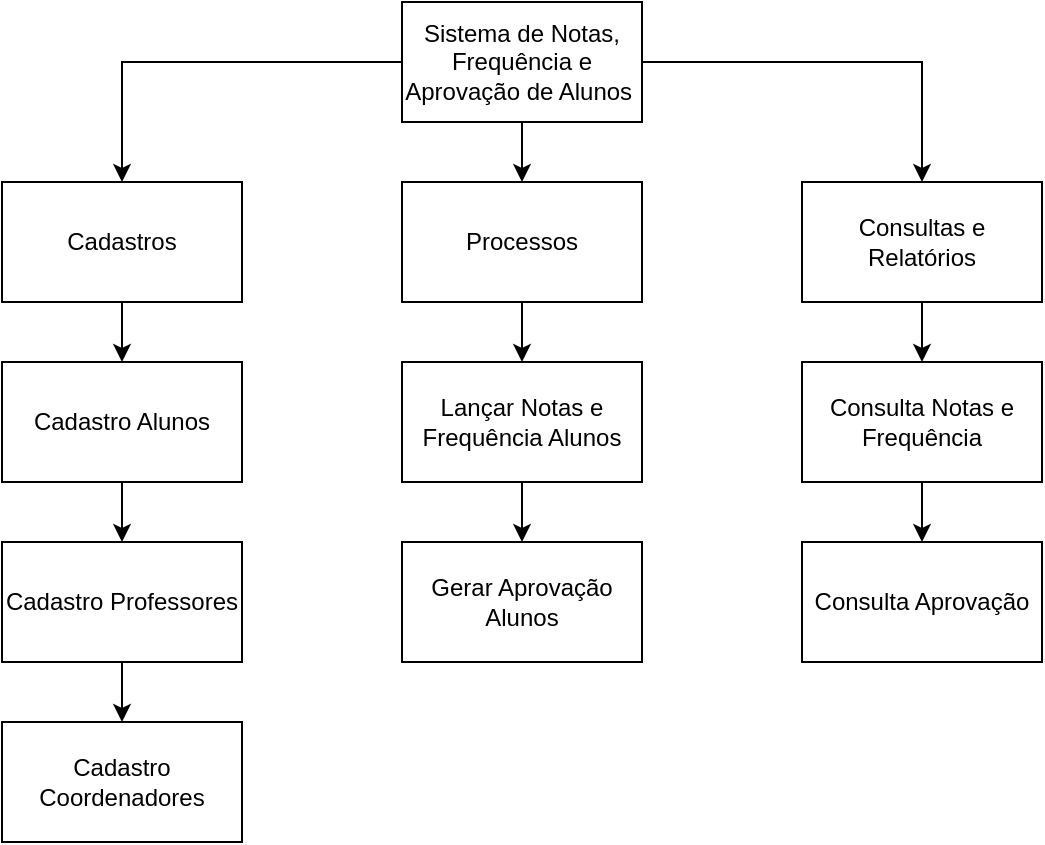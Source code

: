 <mxfile version="24.0.5" type="device">
  <diagram name="Página-1" id="ht4pN6YuI9fOPYq3oQZ5">
    <mxGraphModel dx="880" dy="478" grid="1" gridSize="10" guides="1" tooltips="1" connect="1" arrows="1" fold="1" page="1" pageScale="1" pageWidth="827" pageHeight="1169" math="0" shadow="0">
      <root>
        <mxCell id="0" />
        <mxCell id="1" parent="0" />
        <mxCell id="DJtcQFtfhysB5Z9zYfCu-11" style="edgeStyle=orthogonalEdgeStyle;rounded=0;orthogonalLoop=1;jettySize=auto;html=1;entryX=0.5;entryY=0;entryDx=0;entryDy=0;" edge="1" parent="1" source="DJtcQFtfhysB5Z9zYfCu-1" target="DJtcQFtfhysB5Z9zYfCu-6">
          <mxGeometry relative="1" as="geometry" />
        </mxCell>
        <mxCell id="DJtcQFtfhysB5Z9zYfCu-1" value="Cadastros" style="rounded=0;whiteSpace=wrap;html=1;" vertex="1" parent="1">
          <mxGeometry x="140" y="130" width="120" height="60" as="geometry" />
        </mxCell>
        <mxCell id="DJtcQFtfhysB5Z9zYfCu-12" style="edgeStyle=orthogonalEdgeStyle;rounded=0;orthogonalLoop=1;jettySize=auto;html=1;entryX=0.5;entryY=0;entryDx=0;entryDy=0;" edge="1" parent="1" source="DJtcQFtfhysB5Z9zYfCu-2" target="DJtcQFtfhysB5Z9zYfCu-4">
          <mxGeometry relative="1" as="geometry" />
        </mxCell>
        <mxCell id="DJtcQFtfhysB5Z9zYfCu-2" value="Processos" style="rounded=0;whiteSpace=wrap;html=1;" vertex="1" parent="1">
          <mxGeometry x="340" y="130" width="120" height="60" as="geometry" />
        </mxCell>
        <mxCell id="DJtcQFtfhysB5Z9zYfCu-8" style="edgeStyle=orthogonalEdgeStyle;rounded=0;orthogonalLoop=1;jettySize=auto;html=1;entryX=0.5;entryY=0;entryDx=0;entryDy=0;" edge="1" parent="1" source="DJtcQFtfhysB5Z9zYfCu-3" target="DJtcQFtfhysB5Z9zYfCu-2">
          <mxGeometry relative="1" as="geometry" />
        </mxCell>
        <mxCell id="DJtcQFtfhysB5Z9zYfCu-9" style="edgeStyle=orthogonalEdgeStyle;rounded=0;orthogonalLoop=1;jettySize=auto;html=1;entryX=0.5;entryY=0;entryDx=0;entryDy=0;" edge="1" parent="1" source="DJtcQFtfhysB5Z9zYfCu-3" target="DJtcQFtfhysB5Z9zYfCu-7">
          <mxGeometry relative="1" as="geometry" />
        </mxCell>
        <mxCell id="DJtcQFtfhysB5Z9zYfCu-10" style="edgeStyle=orthogonalEdgeStyle;rounded=0;orthogonalLoop=1;jettySize=auto;html=1;entryX=0.5;entryY=0;entryDx=0;entryDy=0;" edge="1" parent="1" source="DJtcQFtfhysB5Z9zYfCu-3" target="DJtcQFtfhysB5Z9zYfCu-1">
          <mxGeometry relative="1" as="geometry" />
        </mxCell>
        <mxCell id="DJtcQFtfhysB5Z9zYfCu-3" value="Sistema de Notas, Frequência e Aprovação de Alunos&amp;nbsp;" style="rounded=0;whiteSpace=wrap;html=1;" vertex="1" parent="1">
          <mxGeometry x="340" y="40" width="120" height="60" as="geometry" />
        </mxCell>
        <mxCell id="DJtcQFtfhysB5Z9zYfCu-16" style="edgeStyle=orthogonalEdgeStyle;rounded=0;orthogonalLoop=1;jettySize=auto;html=1;entryX=0.5;entryY=0;entryDx=0;entryDy=0;" edge="1" parent="1" source="DJtcQFtfhysB5Z9zYfCu-4" target="DJtcQFtfhysB5Z9zYfCu-14">
          <mxGeometry relative="1" as="geometry" />
        </mxCell>
        <mxCell id="DJtcQFtfhysB5Z9zYfCu-4" value="Lançar Notas e Frequência Alunos" style="rounded=0;whiteSpace=wrap;html=1;" vertex="1" parent="1">
          <mxGeometry x="340" y="220" width="120" height="60" as="geometry" />
        </mxCell>
        <mxCell id="DJtcQFtfhysB5Z9zYfCu-19" style="edgeStyle=orthogonalEdgeStyle;rounded=0;orthogonalLoop=1;jettySize=auto;html=1;entryX=0.5;entryY=0;entryDx=0;entryDy=0;" edge="1" parent="1" source="DJtcQFtfhysB5Z9zYfCu-5" target="DJtcQFtfhysB5Z9zYfCu-18">
          <mxGeometry relative="1" as="geometry" />
        </mxCell>
        <mxCell id="DJtcQFtfhysB5Z9zYfCu-5" value="Consulta Notas e Frequência" style="rounded=0;whiteSpace=wrap;html=1;" vertex="1" parent="1">
          <mxGeometry x="540" y="220" width="120" height="60" as="geometry" />
        </mxCell>
        <mxCell id="DJtcQFtfhysB5Z9zYfCu-17" style="edgeStyle=orthogonalEdgeStyle;rounded=0;orthogonalLoop=1;jettySize=auto;html=1;entryX=0.5;entryY=0;entryDx=0;entryDy=0;" edge="1" parent="1" source="DJtcQFtfhysB5Z9zYfCu-6" target="DJtcQFtfhysB5Z9zYfCu-15">
          <mxGeometry relative="1" as="geometry" />
        </mxCell>
        <mxCell id="DJtcQFtfhysB5Z9zYfCu-6" value="Cadastro Alunos" style="rounded=0;whiteSpace=wrap;html=1;" vertex="1" parent="1">
          <mxGeometry x="140" y="220" width="120" height="60" as="geometry" />
        </mxCell>
        <mxCell id="DJtcQFtfhysB5Z9zYfCu-13" style="edgeStyle=orthogonalEdgeStyle;rounded=0;orthogonalLoop=1;jettySize=auto;html=1;entryX=0.5;entryY=0;entryDx=0;entryDy=0;" edge="1" parent="1" source="DJtcQFtfhysB5Z9zYfCu-7" target="DJtcQFtfhysB5Z9zYfCu-5">
          <mxGeometry relative="1" as="geometry" />
        </mxCell>
        <mxCell id="DJtcQFtfhysB5Z9zYfCu-7" value="Consultas e Relatórios" style="rounded=0;whiteSpace=wrap;html=1;" vertex="1" parent="1">
          <mxGeometry x="540" y="130" width="120" height="60" as="geometry" />
        </mxCell>
        <mxCell id="DJtcQFtfhysB5Z9zYfCu-14" value="Gerar Aprovação Alunos" style="rounded=0;whiteSpace=wrap;html=1;" vertex="1" parent="1">
          <mxGeometry x="340" y="310" width="120" height="60" as="geometry" />
        </mxCell>
        <mxCell id="DJtcQFtfhysB5Z9zYfCu-22" style="edgeStyle=orthogonalEdgeStyle;rounded=0;orthogonalLoop=1;jettySize=auto;html=1;" edge="1" parent="1" source="DJtcQFtfhysB5Z9zYfCu-15" target="DJtcQFtfhysB5Z9zYfCu-20">
          <mxGeometry relative="1" as="geometry" />
        </mxCell>
        <mxCell id="DJtcQFtfhysB5Z9zYfCu-15" value="Cadastro Professores" style="rounded=0;whiteSpace=wrap;html=1;" vertex="1" parent="1">
          <mxGeometry x="140" y="310" width="120" height="60" as="geometry" />
        </mxCell>
        <mxCell id="DJtcQFtfhysB5Z9zYfCu-18" value="Consulta Aprovação" style="rounded=0;whiteSpace=wrap;html=1;" vertex="1" parent="1">
          <mxGeometry x="540" y="310" width="120" height="60" as="geometry" />
        </mxCell>
        <mxCell id="DJtcQFtfhysB5Z9zYfCu-20" value="Cadastro Coordenadores" style="rounded=0;whiteSpace=wrap;html=1;" vertex="1" parent="1">
          <mxGeometry x="140" y="400" width="120" height="60" as="geometry" />
        </mxCell>
      </root>
    </mxGraphModel>
  </diagram>
</mxfile>
